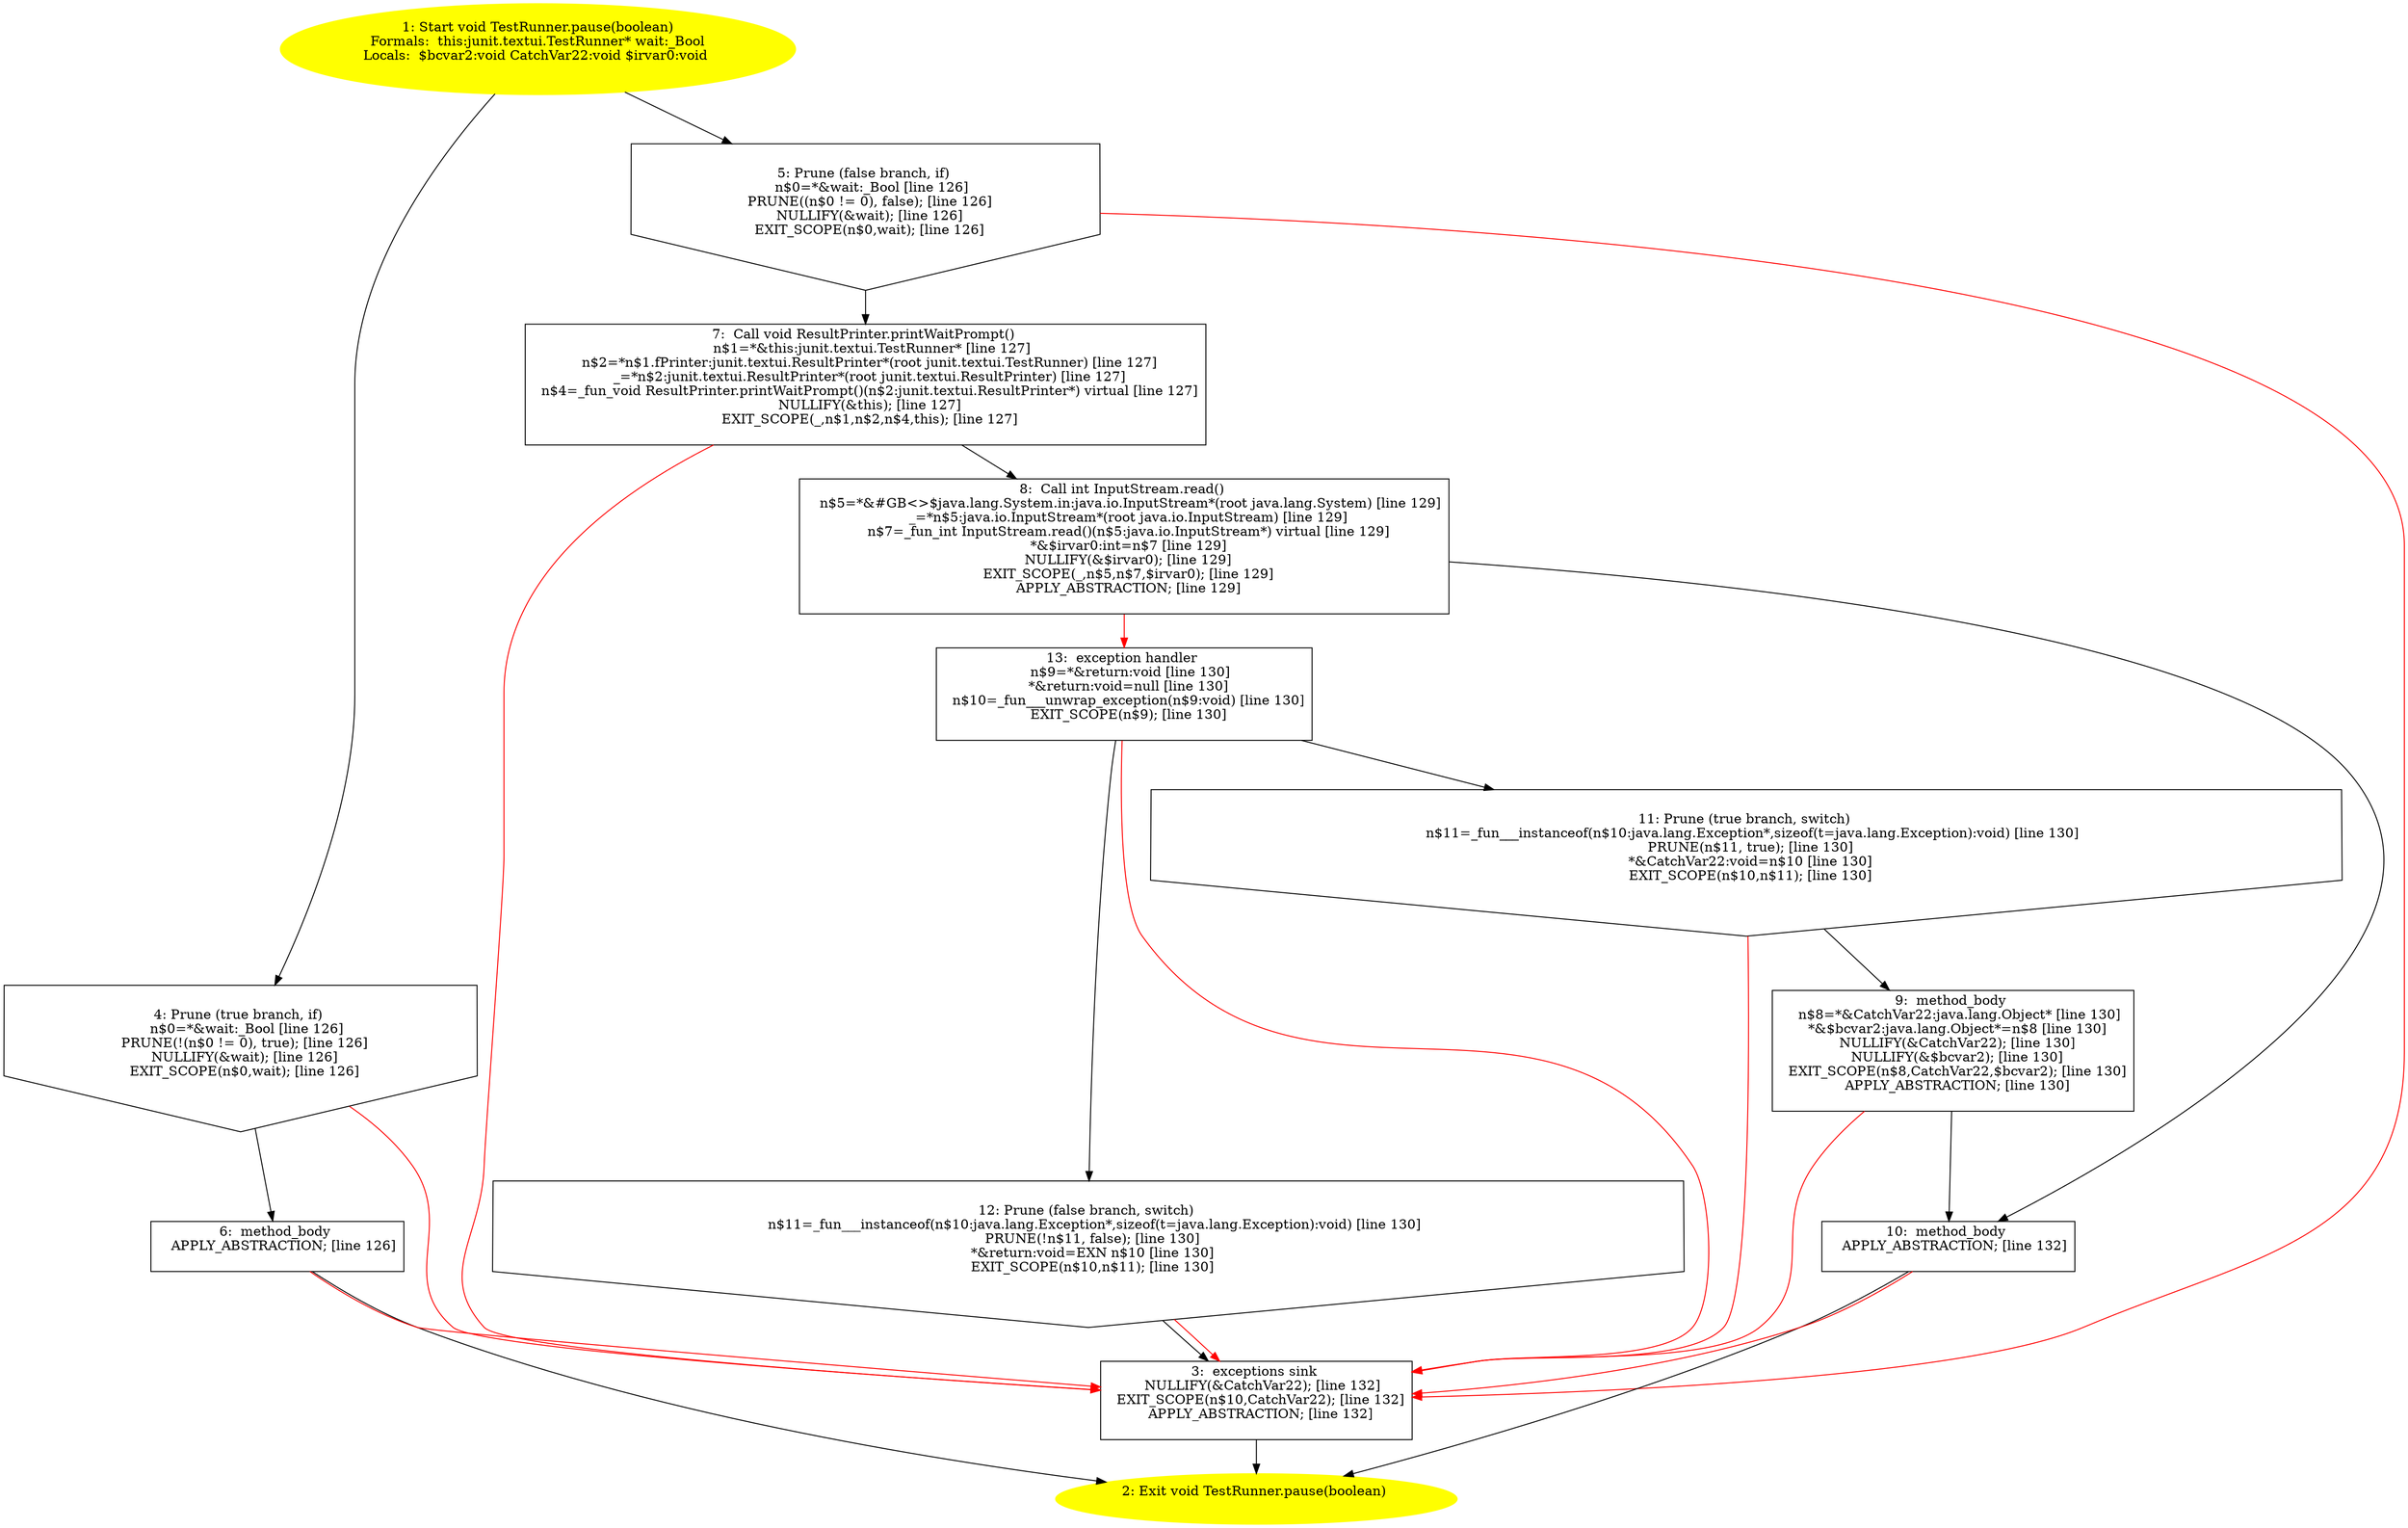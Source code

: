 /* @generated */
digraph cfg {
"junit.textui.TestRunner.pause(boolean):void.60e750e47ebea7205d38048d5d11ff38_1" [label="1: Start void TestRunner.pause(boolean)\nFormals:  this:junit.textui.TestRunner* wait:_Bool\nLocals:  $bcvar2:void CatchVar22:void $irvar0:void \n  " color=yellow style=filled]
	

	 "junit.textui.TestRunner.pause(boolean):void.60e750e47ebea7205d38048d5d11ff38_1" -> "junit.textui.TestRunner.pause(boolean):void.60e750e47ebea7205d38048d5d11ff38_4" ;
	 "junit.textui.TestRunner.pause(boolean):void.60e750e47ebea7205d38048d5d11ff38_1" -> "junit.textui.TestRunner.pause(boolean):void.60e750e47ebea7205d38048d5d11ff38_5" ;
"junit.textui.TestRunner.pause(boolean):void.60e750e47ebea7205d38048d5d11ff38_2" [label="2: Exit void TestRunner.pause(boolean) \n  " color=yellow style=filled]
	

"junit.textui.TestRunner.pause(boolean):void.60e750e47ebea7205d38048d5d11ff38_3" [label="3:  exceptions sink \n   NULLIFY(&CatchVar22); [line 132]\n  EXIT_SCOPE(n$10,CatchVar22); [line 132]\n  APPLY_ABSTRACTION; [line 132]\n " shape="box"]
	

	 "junit.textui.TestRunner.pause(boolean):void.60e750e47ebea7205d38048d5d11ff38_3" -> "junit.textui.TestRunner.pause(boolean):void.60e750e47ebea7205d38048d5d11ff38_2" ;
"junit.textui.TestRunner.pause(boolean):void.60e750e47ebea7205d38048d5d11ff38_4" [label="4: Prune (true branch, if) \n   n$0=*&wait:_Bool [line 126]\n  PRUNE(!(n$0 != 0), true); [line 126]\n  NULLIFY(&wait); [line 126]\n  EXIT_SCOPE(n$0,wait); [line 126]\n " shape="invhouse"]
	

	 "junit.textui.TestRunner.pause(boolean):void.60e750e47ebea7205d38048d5d11ff38_4" -> "junit.textui.TestRunner.pause(boolean):void.60e750e47ebea7205d38048d5d11ff38_6" ;
	 "junit.textui.TestRunner.pause(boolean):void.60e750e47ebea7205d38048d5d11ff38_4" -> "junit.textui.TestRunner.pause(boolean):void.60e750e47ebea7205d38048d5d11ff38_3" [color="red" ];
"junit.textui.TestRunner.pause(boolean):void.60e750e47ebea7205d38048d5d11ff38_5" [label="5: Prune (false branch, if) \n   n$0=*&wait:_Bool [line 126]\n  PRUNE((n$0 != 0), false); [line 126]\n  NULLIFY(&wait); [line 126]\n  EXIT_SCOPE(n$0,wait); [line 126]\n " shape="invhouse"]
	

	 "junit.textui.TestRunner.pause(boolean):void.60e750e47ebea7205d38048d5d11ff38_5" -> "junit.textui.TestRunner.pause(boolean):void.60e750e47ebea7205d38048d5d11ff38_7" ;
	 "junit.textui.TestRunner.pause(boolean):void.60e750e47ebea7205d38048d5d11ff38_5" -> "junit.textui.TestRunner.pause(boolean):void.60e750e47ebea7205d38048d5d11ff38_3" [color="red" ];
"junit.textui.TestRunner.pause(boolean):void.60e750e47ebea7205d38048d5d11ff38_6" [label="6:  method_body \n   APPLY_ABSTRACTION; [line 126]\n " shape="box"]
	

	 "junit.textui.TestRunner.pause(boolean):void.60e750e47ebea7205d38048d5d11ff38_6" -> "junit.textui.TestRunner.pause(boolean):void.60e750e47ebea7205d38048d5d11ff38_2" ;
	 "junit.textui.TestRunner.pause(boolean):void.60e750e47ebea7205d38048d5d11ff38_6" -> "junit.textui.TestRunner.pause(boolean):void.60e750e47ebea7205d38048d5d11ff38_3" [color="red" ];
"junit.textui.TestRunner.pause(boolean):void.60e750e47ebea7205d38048d5d11ff38_7" [label="7:  Call void ResultPrinter.printWaitPrompt() \n   n$1=*&this:junit.textui.TestRunner* [line 127]\n  n$2=*n$1.fPrinter:junit.textui.ResultPrinter*(root junit.textui.TestRunner) [line 127]\n  _=*n$2:junit.textui.ResultPrinter*(root junit.textui.ResultPrinter) [line 127]\n  n$4=_fun_void ResultPrinter.printWaitPrompt()(n$2:junit.textui.ResultPrinter*) virtual [line 127]\n  NULLIFY(&this); [line 127]\n  EXIT_SCOPE(_,n$1,n$2,n$4,this); [line 127]\n " shape="box"]
	

	 "junit.textui.TestRunner.pause(boolean):void.60e750e47ebea7205d38048d5d11ff38_7" -> "junit.textui.TestRunner.pause(boolean):void.60e750e47ebea7205d38048d5d11ff38_8" ;
	 "junit.textui.TestRunner.pause(boolean):void.60e750e47ebea7205d38048d5d11ff38_7" -> "junit.textui.TestRunner.pause(boolean):void.60e750e47ebea7205d38048d5d11ff38_3" [color="red" ];
"junit.textui.TestRunner.pause(boolean):void.60e750e47ebea7205d38048d5d11ff38_8" [label="8:  Call int InputStream.read() \n   n$5=*&#GB<>$java.lang.System.in:java.io.InputStream*(root java.lang.System) [line 129]\n  _=*n$5:java.io.InputStream*(root java.io.InputStream) [line 129]\n  n$7=_fun_int InputStream.read()(n$5:java.io.InputStream*) virtual [line 129]\n  *&$irvar0:int=n$7 [line 129]\n  NULLIFY(&$irvar0); [line 129]\n  EXIT_SCOPE(_,n$5,n$7,$irvar0); [line 129]\n  APPLY_ABSTRACTION; [line 129]\n " shape="box"]
	

	 "junit.textui.TestRunner.pause(boolean):void.60e750e47ebea7205d38048d5d11ff38_8" -> "junit.textui.TestRunner.pause(boolean):void.60e750e47ebea7205d38048d5d11ff38_10" ;
	 "junit.textui.TestRunner.pause(boolean):void.60e750e47ebea7205d38048d5d11ff38_8" -> "junit.textui.TestRunner.pause(boolean):void.60e750e47ebea7205d38048d5d11ff38_13" [color="red" ];
"junit.textui.TestRunner.pause(boolean):void.60e750e47ebea7205d38048d5d11ff38_9" [label="9:  method_body \n   n$8=*&CatchVar22:java.lang.Object* [line 130]\n  *&$bcvar2:java.lang.Object*=n$8 [line 130]\n  NULLIFY(&CatchVar22); [line 130]\n  NULLIFY(&$bcvar2); [line 130]\n  EXIT_SCOPE(n$8,CatchVar22,$bcvar2); [line 130]\n  APPLY_ABSTRACTION; [line 130]\n " shape="box"]
	

	 "junit.textui.TestRunner.pause(boolean):void.60e750e47ebea7205d38048d5d11ff38_9" -> "junit.textui.TestRunner.pause(boolean):void.60e750e47ebea7205d38048d5d11ff38_10" ;
	 "junit.textui.TestRunner.pause(boolean):void.60e750e47ebea7205d38048d5d11ff38_9" -> "junit.textui.TestRunner.pause(boolean):void.60e750e47ebea7205d38048d5d11ff38_3" [color="red" ];
"junit.textui.TestRunner.pause(boolean):void.60e750e47ebea7205d38048d5d11ff38_10" [label="10:  method_body \n   APPLY_ABSTRACTION; [line 132]\n " shape="box"]
	

	 "junit.textui.TestRunner.pause(boolean):void.60e750e47ebea7205d38048d5d11ff38_10" -> "junit.textui.TestRunner.pause(boolean):void.60e750e47ebea7205d38048d5d11ff38_2" ;
	 "junit.textui.TestRunner.pause(boolean):void.60e750e47ebea7205d38048d5d11ff38_10" -> "junit.textui.TestRunner.pause(boolean):void.60e750e47ebea7205d38048d5d11ff38_3" [color="red" ];
"junit.textui.TestRunner.pause(boolean):void.60e750e47ebea7205d38048d5d11ff38_11" [label="11: Prune (true branch, switch) \n   n$11=_fun___instanceof(n$10:java.lang.Exception*,sizeof(t=java.lang.Exception):void) [line 130]\n  PRUNE(n$11, true); [line 130]\n  *&CatchVar22:void=n$10 [line 130]\n  EXIT_SCOPE(n$10,n$11); [line 130]\n " shape="invhouse"]
	

	 "junit.textui.TestRunner.pause(boolean):void.60e750e47ebea7205d38048d5d11ff38_11" -> "junit.textui.TestRunner.pause(boolean):void.60e750e47ebea7205d38048d5d11ff38_9" ;
	 "junit.textui.TestRunner.pause(boolean):void.60e750e47ebea7205d38048d5d11ff38_11" -> "junit.textui.TestRunner.pause(boolean):void.60e750e47ebea7205d38048d5d11ff38_3" [color="red" ];
"junit.textui.TestRunner.pause(boolean):void.60e750e47ebea7205d38048d5d11ff38_12" [label="12: Prune (false branch, switch) \n   n$11=_fun___instanceof(n$10:java.lang.Exception*,sizeof(t=java.lang.Exception):void) [line 130]\n  PRUNE(!n$11, false); [line 130]\n  *&return:void=EXN n$10 [line 130]\n  EXIT_SCOPE(n$10,n$11); [line 130]\n " shape="invhouse"]
	

	 "junit.textui.TestRunner.pause(boolean):void.60e750e47ebea7205d38048d5d11ff38_12" -> "junit.textui.TestRunner.pause(boolean):void.60e750e47ebea7205d38048d5d11ff38_3" ;
	 "junit.textui.TestRunner.pause(boolean):void.60e750e47ebea7205d38048d5d11ff38_12" -> "junit.textui.TestRunner.pause(boolean):void.60e750e47ebea7205d38048d5d11ff38_3" [color="red" ];
"junit.textui.TestRunner.pause(boolean):void.60e750e47ebea7205d38048d5d11ff38_13" [label="13:  exception handler \n   n$9=*&return:void [line 130]\n  *&return:void=null [line 130]\n  n$10=_fun___unwrap_exception(n$9:void) [line 130]\n  EXIT_SCOPE(n$9); [line 130]\n " shape="box"]
	

	 "junit.textui.TestRunner.pause(boolean):void.60e750e47ebea7205d38048d5d11ff38_13" -> "junit.textui.TestRunner.pause(boolean):void.60e750e47ebea7205d38048d5d11ff38_11" ;
	 "junit.textui.TestRunner.pause(boolean):void.60e750e47ebea7205d38048d5d11ff38_13" -> "junit.textui.TestRunner.pause(boolean):void.60e750e47ebea7205d38048d5d11ff38_12" ;
	 "junit.textui.TestRunner.pause(boolean):void.60e750e47ebea7205d38048d5d11ff38_13" -> "junit.textui.TestRunner.pause(boolean):void.60e750e47ebea7205d38048d5d11ff38_3" [color="red" ];
}
